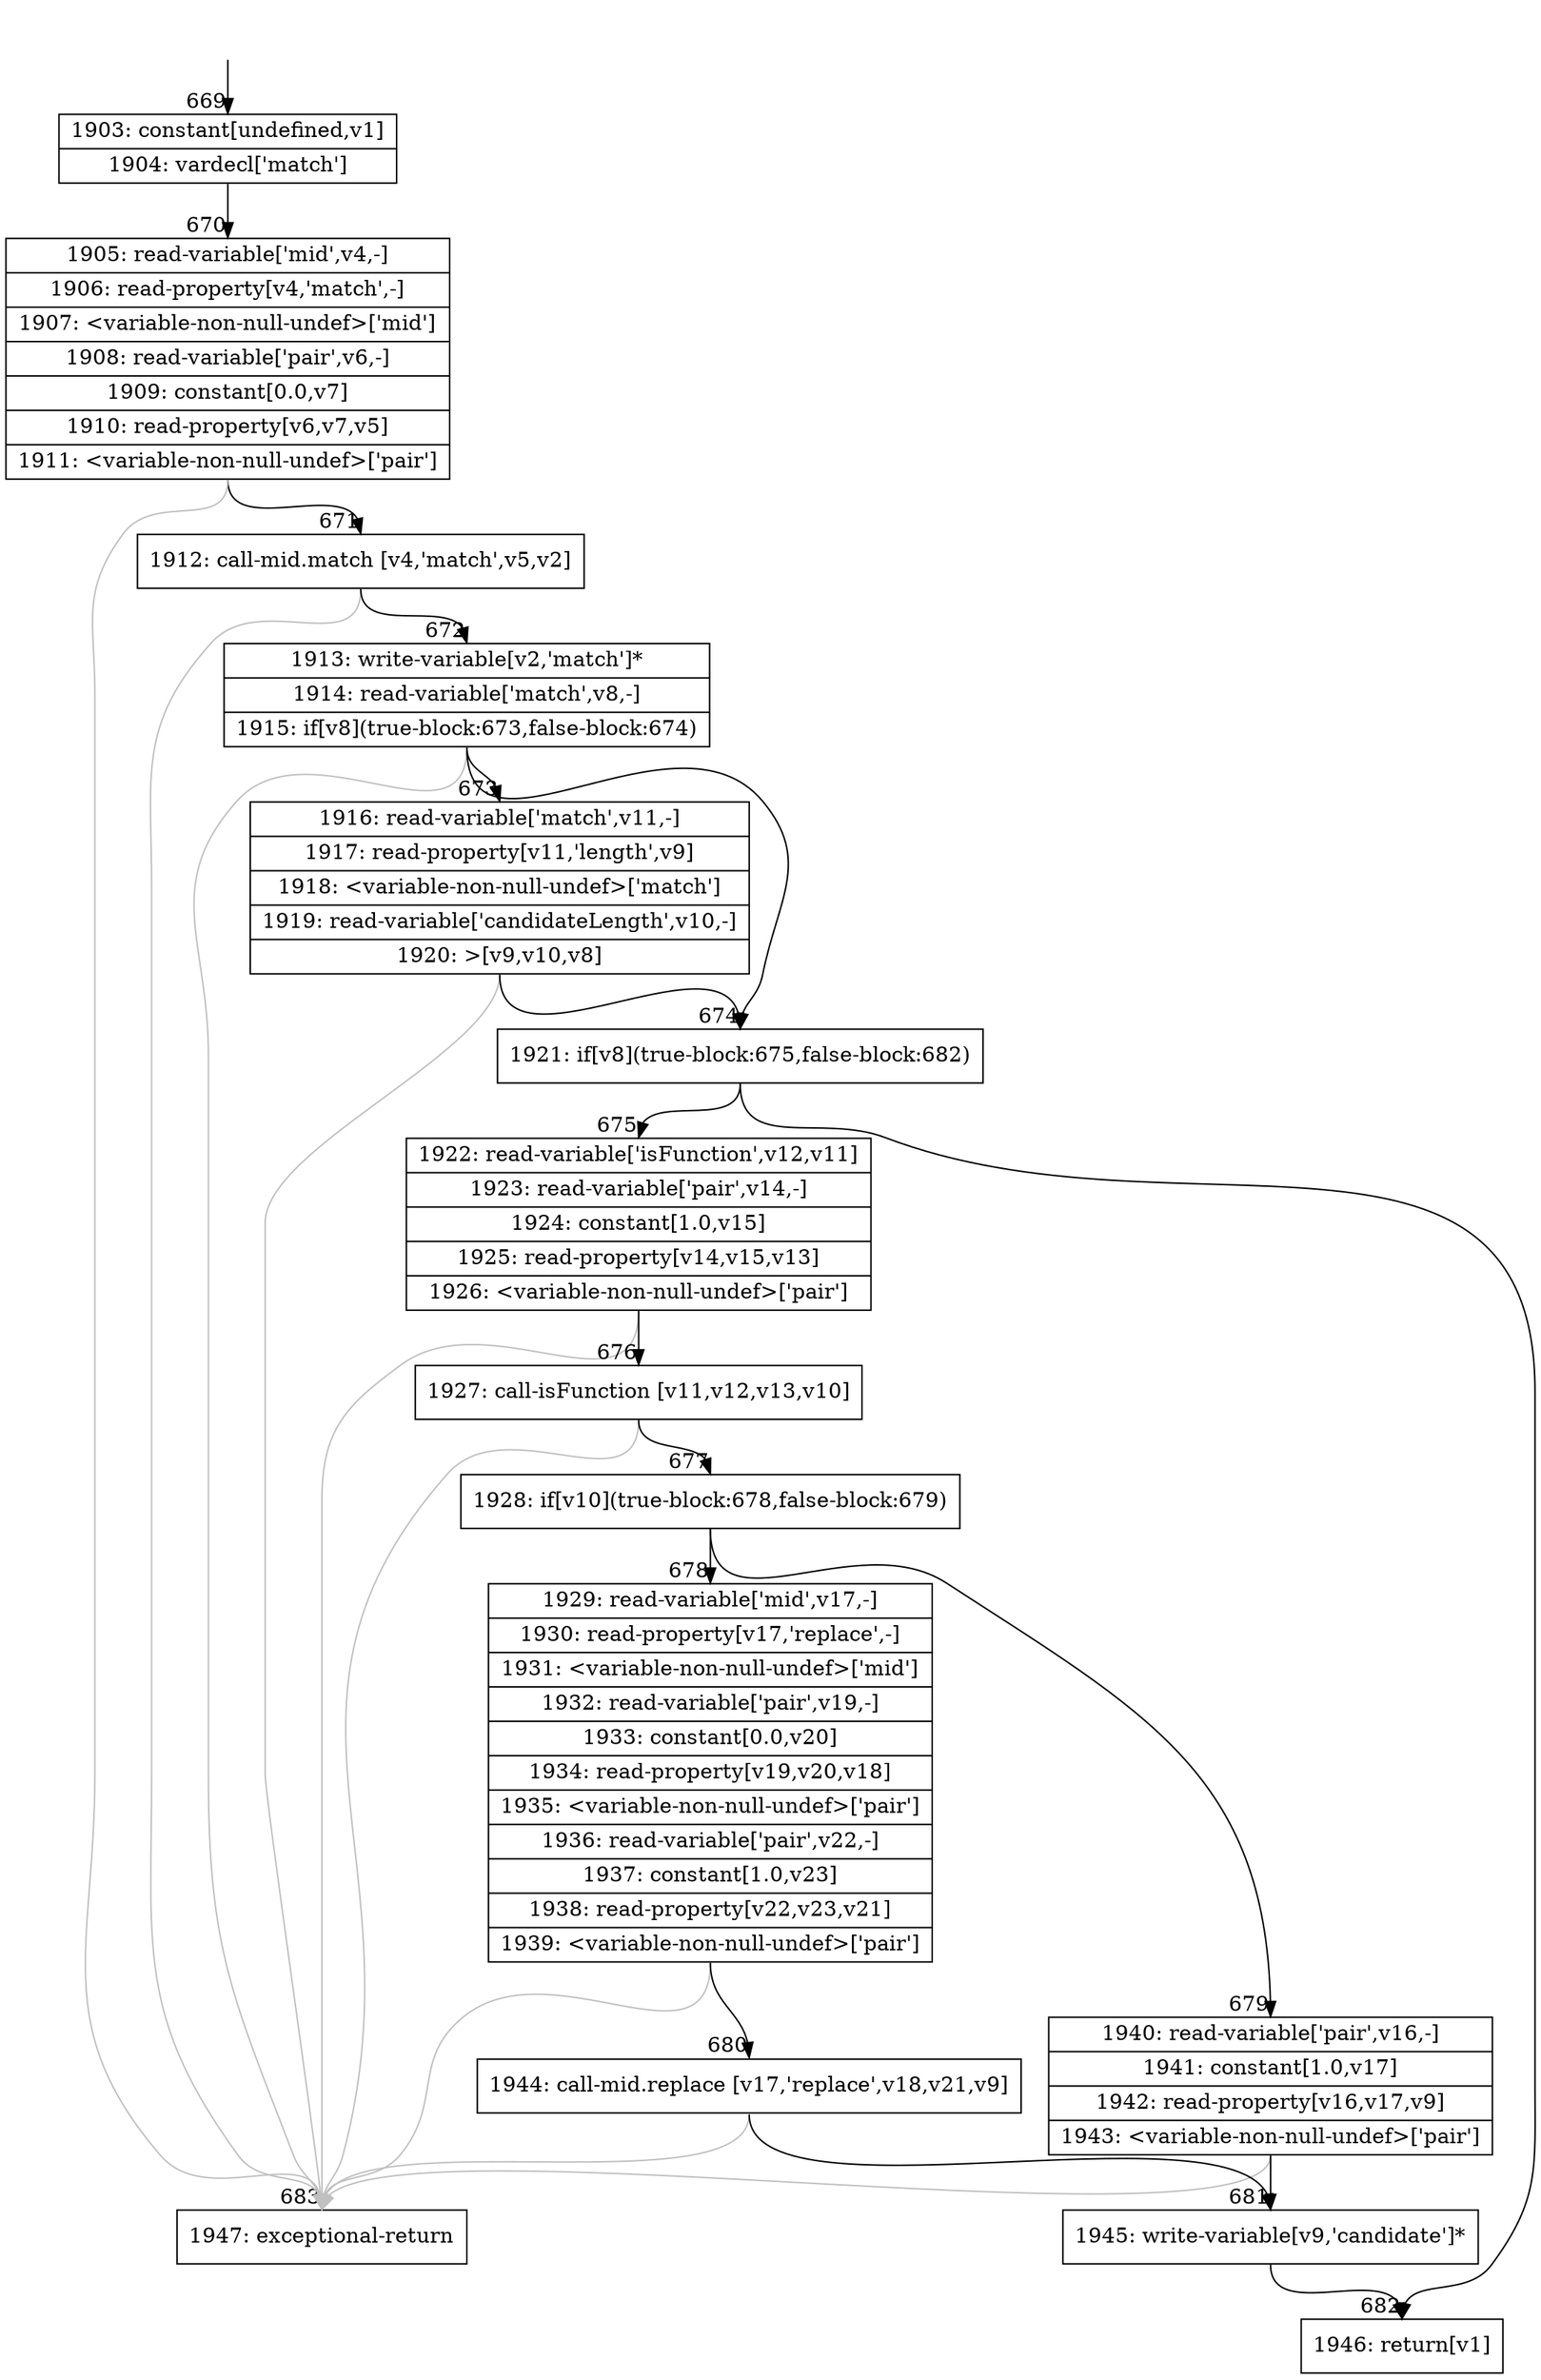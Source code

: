 digraph {
rankdir="TD"
BB_entry57[shape=none,label=""];
BB_entry57 -> BB669 [tailport=s, headport=n, headlabel="    669"]
BB669 [shape=record label="{1903: constant[undefined,v1]|1904: vardecl['match']}" ] 
BB669 -> BB670 [tailport=s, headport=n, headlabel="      670"]
BB670 [shape=record label="{1905: read-variable['mid',v4,-]|1906: read-property[v4,'match',-]|1907: \<variable-non-null-undef\>['mid']|1908: read-variable['pair',v6,-]|1909: constant[0.0,v7]|1910: read-property[v6,v7,v5]|1911: \<variable-non-null-undef\>['pair']}" ] 
BB670 -> BB671 [tailport=s, headport=n, headlabel="      671"]
BB670 -> BB683 [tailport=s, headport=n, color=gray, headlabel="      683"]
BB671 [shape=record label="{1912: call-mid.match [v4,'match',v5,v2]}" ] 
BB671 -> BB672 [tailport=s, headport=n, headlabel="      672"]
BB671 -> BB683 [tailport=s, headport=n, color=gray]
BB672 [shape=record label="{1913: write-variable[v2,'match']*|1914: read-variable['match',v8,-]|1915: if[v8](true-block:673,false-block:674)}" ] 
BB672 -> BB674 [tailport=s, headport=n, headlabel="      674"]
BB672 -> BB673 [tailport=s, headport=n, headlabel="      673"]
BB672 -> BB683 [tailport=s, headport=n, color=gray]
BB673 [shape=record label="{1916: read-variable['match',v11,-]|1917: read-property[v11,'length',v9]|1918: \<variable-non-null-undef\>['match']|1919: read-variable['candidateLength',v10,-]|1920: \>[v9,v10,v8]}" ] 
BB673 -> BB674 [tailport=s, headport=n]
BB673 -> BB683 [tailport=s, headport=n, color=gray]
BB674 [shape=record label="{1921: if[v8](true-block:675,false-block:682)}" ] 
BB674 -> BB675 [tailport=s, headport=n, headlabel="      675"]
BB674 -> BB682 [tailport=s, headport=n, headlabel="      682"]
BB675 [shape=record label="{1922: read-variable['isFunction',v12,v11]|1923: read-variable['pair',v14,-]|1924: constant[1.0,v15]|1925: read-property[v14,v15,v13]|1926: \<variable-non-null-undef\>['pair']}" ] 
BB675 -> BB676 [tailport=s, headport=n, headlabel="      676"]
BB675 -> BB683 [tailport=s, headport=n, color=gray]
BB676 [shape=record label="{1927: call-isFunction [v11,v12,v13,v10]}" ] 
BB676 -> BB677 [tailport=s, headport=n, headlabel="      677"]
BB676 -> BB683 [tailport=s, headport=n, color=gray]
BB677 [shape=record label="{1928: if[v10](true-block:678,false-block:679)}" ] 
BB677 -> BB678 [tailport=s, headport=n, headlabel="      678"]
BB677 -> BB679 [tailport=s, headport=n, headlabel="      679"]
BB678 [shape=record label="{1929: read-variable['mid',v17,-]|1930: read-property[v17,'replace',-]|1931: \<variable-non-null-undef\>['mid']|1932: read-variable['pair',v19,-]|1933: constant[0.0,v20]|1934: read-property[v19,v20,v18]|1935: \<variable-non-null-undef\>['pair']|1936: read-variable['pair',v22,-]|1937: constant[1.0,v23]|1938: read-property[v22,v23,v21]|1939: \<variable-non-null-undef\>['pair']}" ] 
BB678 -> BB680 [tailport=s, headport=n, headlabel="      680"]
BB678 -> BB683 [tailport=s, headport=n, color=gray]
BB679 [shape=record label="{1940: read-variable['pair',v16,-]|1941: constant[1.0,v17]|1942: read-property[v16,v17,v9]|1943: \<variable-non-null-undef\>['pair']}" ] 
BB679 -> BB681 [tailport=s, headport=n, headlabel="      681"]
BB679 -> BB683 [tailport=s, headport=n, color=gray]
BB680 [shape=record label="{1944: call-mid.replace [v17,'replace',v18,v21,v9]}" ] 
BB680 -> BB681 [tailport=s, headport=n]
BB680 -> BB683 [tailport=s, headport=n, color=gray]
BB681 [shape=record label="{1945: write-variable[v9,'candidate']*}" ] 
BB681 -> BB682 [tailport=s, headport=n]
BB682 [shape=record label="{1946: return[v1]}" ] 
BB683 [shape=record label="{1947: exceptional-return}" ] 
//#$~ 1016
}
